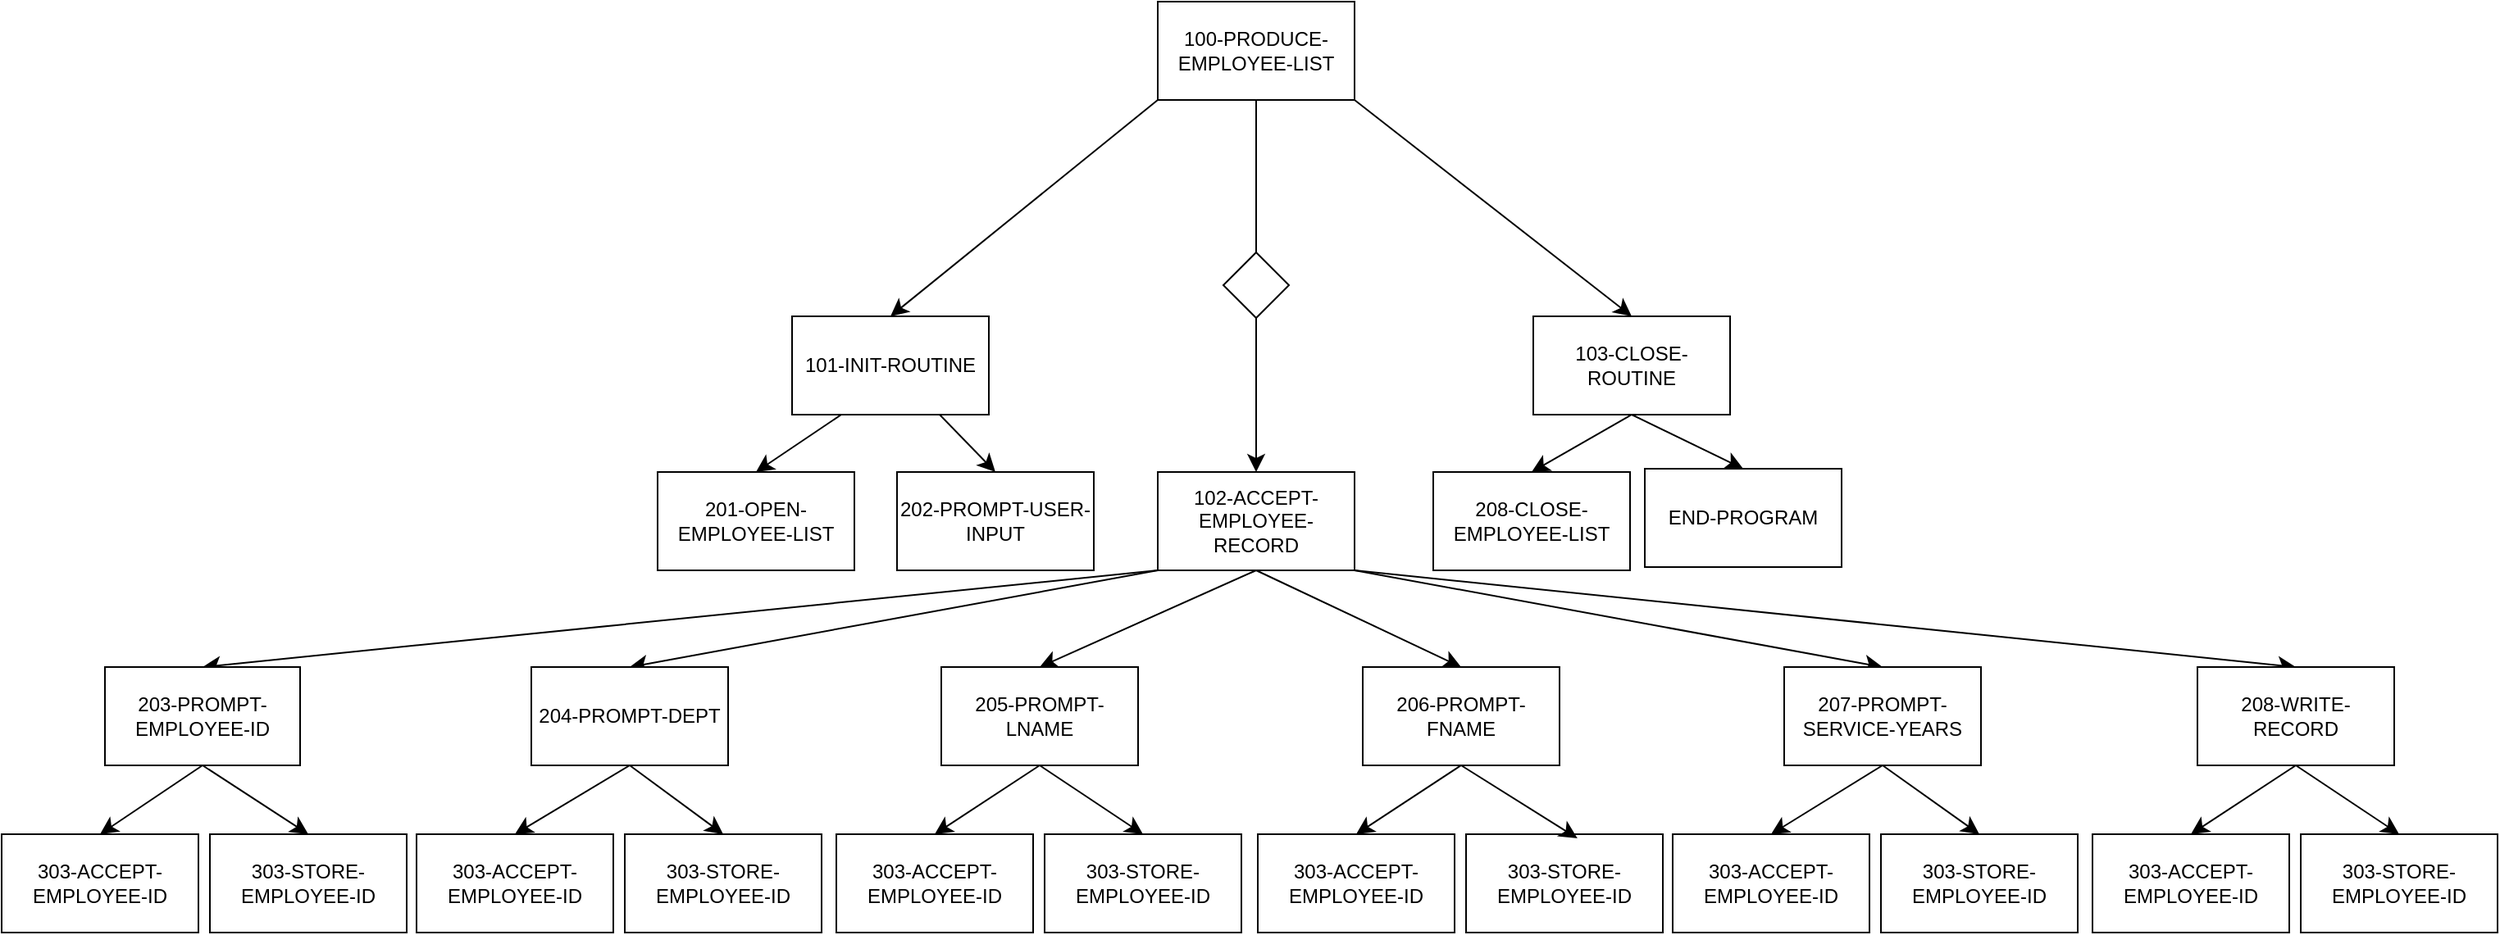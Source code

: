 <mxfile version="27.1.4">
  <diagram name="Page-1" id="BujZoUWbbAuTylbUrR1K">
    <mxGraphModel dx="1627" dy="1344" grid="0" gridSize="10" guides="1" tooltips="1" connect="1" arrows="1" fold="1" page="0" pageScale="1" pageWidth="850" pageHeight="1100" math="0" shadow="0">
      <root>
        <mxCell id="0" />
        <mxCell id="1" parent="0" />
        <mxCell id="QD17FKgBwL-icGlesGAo-3" style="edgeStyle=none;curved=1;rounded=0;orthogonalLoop=1;jettySize=auto;html=1;exitX=0;exitY=1;exitDx=0;exitDy=0;fontSize=12;startSize=8;endSize=8;entryX=0.5;entryY=0;entryDx=0;entryDy=0;" edge="1" parent="1" source="6ozQBMaHB9t8dY59FctQ-1" target="6ozQBMaHB9t8dY59FctQ-2">
          <mxGeometry relative="1" as="geometry" />
        </mxCell>
        <mxCell id="QD17FKgBwL-icGlesGAo-4" style="edgeStyle=none;curved=1;rounded=0;orthogonalLoop=1;jettySize=auto;html=1;fontSize=12;startSize=8;endSize=8;exitX=0.5;exitY=1;exitDx=0;exitDy=0;entryX=0.5;entryY=0;entryDx=0;entryDy=0;" edge="1" parent="1" source="6ozQBMaHB9t8dY59FctQ-1" target="6ozQBMaHB9t8dY59FctQ-3">
          <mxGeometry relative="1" as="geometry">
            <mxPoint x="119" y="-138" as="sourcePoint" />
            <mxPoint x="126" y="1" as="targetPoint" />
          </mxGeometry>
        </mxCell>
        <mxCell id="QD17FKgBwL-icGlesGAo-5" style="edgeStyle=none;curved=1;rounded=0;orthogonalLoop=1;jettySize=auto;html=1;exitX=1;exitY=1;exitDx=0;exitDy=0;entryX=0.5;entryY=0;entryDx=0;entryDy=0;fontSize=12;startSize=8;endSize=8;" edge="1" parent="1" source="6ozQBMaHB9t8dY59FctQ-1" target="6ozQBMaHB9t8dY59FctQ-4">
          <mxGeometry relative="1" as="geometry" />
        </mxCell>
        <mxCell id="6ozQBMaHB9t8dY59FctQ-1" value="&lt;div&gt;100-PRODUCE-EMPLOYEE-LIST&lt;/div&gt;" style="rounded=0;whiteSpace=wrap;html=1;" parent="1" vertex="1">
          <mxGeometry x="63" y="-191" width="120" height="60" as="geometry" />
        </mxCell>
        <mxCell id="QD17FKgBwL-icGlesGAo-1" style="edgeStyle=none;curved=1;rounded=0;orthogonalLoop=1;jettySize=auto;html=1;exitX=0.25;exitY=1;exitDx=0;exitDy=0;entryX=0.5;entryY=0;entryDx=0;entryDy=0;fontSize=12;startSize=8;endSize=8;" edge="1" parent="1" source="6ozQBMaHB9t8dY59FctQ-2" target="6ozQBMaHB9t8dY59FctQ-5">
          <mxGeometry relative="1" as="geometry" />
        </mxCell>
        <mxCell id="QD17FKgBwL-icGlesGAo-2" style="edgeStyle=none;curved=1;rounded=0;orthogonalLoop=1;jettySize=auto;html=1;exitX=0.75;exitY=1;exitDx=0;exitDy=0;entryX=0.5;entryY=0;entryDx=0;entryDy=0;fontSize=12;startSize=8;endSize=8;" edge="1" parent="1" source="6ozQBMaHB9t8dY59FctQ-2" target="6ozQBMaHB9t8dY59FctQ-6">
          <mxGeometry relative="1" as="geometry" />
        </mxCell>
        <mxCell id="6ozQBMaHB9t8dY59FctQ-2" value="&lt;div&gt;101-INIT-ROUTINE&lt;/div&gt;" style="rounded=0;whiteSpace=wrap;html=1;" parent="1" vertex="1">
          <mxGeometry x="-160" y="1" width="120" height="60" as="geometry" />
        </mxCell>
        <mxCell id="QD17FKgBwL-icGlesGAo-22" style="edgeStyle=none;curved=1;rounded=0;orthogonalLoop=1;jettySize=auto;html=1;exitX=0;exitY=1;exitDx=0;exitDy=0;entryX=0.5;entryY=0;entryDx=0;entryDy=0;fontSize=12;startSize=8;endSize=8;" edge="1" parent="1" source="6ozQBMaHB9t8dY59FctQ-3" target="QD17FKgBwL-icGlesGAo-7">
          <mxGeometry relative="1" as="geometry" />
        </mxCell>
        <mxCell id="QD17FKgBwL-icGlesGAo-26" style="edgeStyle=none;curved=1;rounded=0;orthogonalLoop=1;jettySize=auto;html=1;exitX=1;exitY=1;exitDx=0;exitDy=0;entryX=0.5;entryY=0;entryDx=0;entryDy=0;fontSize=12;startSize=8;endSize=8;" edge="1" parent="1" source="6ozQBMaHB9t8dY59FctQ-3" target="QD17FKgBwL-icGlesGAo-19">
          <mxGeometry relative="1" as="geometry" />
        </mxCell>
        <mxCell id="QD17FKgBwL-icGlesGAo-33" style="edgeStyle=none;curved=1;rounded=0;orthogonalLoop=1;jettySize=auto;html=1;exitX=1;exitY=1;exitDx=0;exitDy=0;entryX=0.5;entryY=0;entryDx=0;entryDy=0;fontSize=12;startSize=8;endSize=8;" edge="1" parent="1" source="6ozQBMaHB9t8dY59FctQ-3" target="QD17FKgBwL-icGlesGAo-32">
          <mxGeometry relative="1" as="geometry" />
        </mxCell>
        <mxCell id="QD17FKgBwL-icGlesGAo-34" style="edgeStyle=none;curved=1;rounded=0;orthogonalLoop=1;jettySize=auto;html=1;exitX=0;exitY=1;exitDx=0;exitDy=0;entryX=0.5;entryY=0;entryDx=0;entryDy=0;fontSize=12;startSize=8;endSize=8;" edge="1" parent="1" source="6ozQBMaHB9t8dY59FctQ-3" target="QD17FKgBwL-icGlesGAo-16">
          <mxGeometry relative="1" as="geometry" />
        </mxCell>
        <mxCell id="QD17FKgBwL-icGlesGAo-35" style="edgeStyle=none;curved=1;rounded=0;orthogonalLoop=1;jettySize=auto;html=1;exitX=0.5;exitY=1;exitDx=0;exitDy=0;entryX=0.5;entryY=0;entryDx=0;entryDy=0;fontSize=12;startSize=8;endSize=8;" edge="1" parent="1" source="6ozQBMaHB9t8dY59FctQ-3" target="QD17FKgBwL-icGlesGAo-17">
          <mxGeometry relative="1" as="geometry" />
        </mxCell>
        <mxCell id="QD17FKgBwL-icGlesGAo-38" style="edgeStyle=none;curved=1;rounded=0;orthogonalLoop=1;jettySize=auto;html=1;exitX=0.5;exitY=1;exitDx=0;exitDy=0;entryX=0.5;entryY=0;entryDx=0;entryDy=0;fontSize=12;startSize=8;endSize=8;" edge="1" parent="1" source="6ozQBMaHB9t8dY59FctQ-3" target="QD17FKgBwL-icGlesGAo-18">
          <mxGeometry relative="1" as="geometry" />
        </mxCell>
        <mxCell id="6ozQBMaHB9t8dY59FctQ-3" value="&lt;div&gt;102-ACCEPT-EMPLOYEE-RECORD&lt;/div&gt;" style="rounded=0;whiteSpace=wrap;html=1;" parent="1" vertex="1">
          <mxGeometry x="63" y="96" width="120" height="60" as="geometry" />
        </mxCell>
        <mxCell id="QD17FKgBwL-icGlesGAo-9" style="edgeStyle=none;curved=1;rounded=0;orthogonalLoop=1;jettySize=auto;html=1;exitX=0.5;exitY=1;exitDx=0;exitDy=0;entryX=0.5;entryY=0;entryDx=0;entryDy=0;fontSize=12;startSize=8;endSize=8;" edge="1" parent="1" source="6ozQBMaHB9t8dY59FctQ-4" target="QD17FKgBwL-icGlesGAo-8">
          <mxGeometry relative="1" as="geometry" />
        </mxCell>
        <mxCell id="QD17FKgBwL-icGlesGAo-10" style="edgeStyle=none;curved=1;rounded=0;orthogonalLoop=1;jettySize=auto;html=1;exitX=0.5;exitY=1;exitDx=0;exitDy=0;entryX=0.5;entryY=0;entryDx=0;entryDy=0;fontSize=12;startSize=8;endSize=8;" edge="1" parent="1" source="6ozQBMaHB9t8dY59FctQ-4" target="QD17FKgBwL-icGlesGAo-6">
          <mxGeometry relative="1" as="geometry" />
        </mxCell>
        <mxCell id="6ozQBMaHB9t8dY59FctQ-4" value="&lt;div&gt;103-CLOSE-ROUTINE&lt;/div&gt;" style="rounded=0;whiteSpace=wrap;html=1;" parent="1" vertex="1">
          <mxGeometry x="292" y="1" width="120" height="60" as="geometry" />
        </mxCell>
        <mxCell id="6ozQBMaHB9t8dY59FctQ-5" value="&lt;div&gt;201-OPEN-EMPLOYEE-LIST&lt;/div&gt;" style="rounded=0;whiteSpace=wrap;html=1;" parent="1" vertex="1">
          <mxGeometry x="-242" y="96" width="120" height="60" as="geometry" />
        </mxCell>
        <mxCell id="6ozQBMaHB9t8dY59FctQ-6" value="&lt;div&gt;202-PROMPT-USER-INPUT&lt;/div&gt;" style="rounded=0;whiteSpace=wrap;html=1;" parent="1" vertex="1">
          <mxGeometry x="-96" y="96" width="120" height="60" as="geometry" />
        </mxCell>
        <mxCell id="QD17FKgBwL-icGlesGAo-6" value="END-PROGRAM" style="rounded=0;whiteSpace=wrap;html=1;" vertex="1" parent="1">
          <mxGeometry x="360" y="94" width="120" height="60" as="geometry" />
        </mxCell>
        <mxCell id="QD17FKgBwL-icGlesGAo-41" style="edgeStyle=none;curved=1;rounded=0;orthogonalLoop=1;jettySize=auto;html=1;exitX=0.5;exitY=1;exitDx=0;exitDy=0;entryX=0.5;entryY=0;entryDx=0;entryDy=0;fontSize=12;startSize=8;endSize=8;" edge="1" parent="1" source="QD17FKgBwL-icGlesGAo-7" target="QD17FKgBwL-icGlesGAo-20">
          <mxGeometry relative="1" as="geometry" />
        </mxCell>
        <mxCell id="QD17FKgBwL-icGlesGAo-42" style="edgeStyle=none;curved=1;rounded=0;orthogonalLoop=1;jettySize=auto;html=1;exitX=0.5;exitY=1;exitDx=0;exitDy=0;entryX=0.5;entryY=0;entryDx=0;entryDy=0;fontSize=12;startSize=8;endSize=8;" edge="1" parent="1" source="QD17FKgBwL-icGlesGAo-7" target="QD17FKgBwL-icGlesGAo-21">
          <mxGeometry relative="1" as="geometry" />
        </mxCell>
        <mxCell id="QD17FKgBwL-icGlesGAo-7" value="&lt;div&gt;203-PROMPT-EMPLOYEE-ID&lt;/div&gt;" style="rounded=0;whiteSpace=wrap;html=1;" vertex="1" parent="1">
          <mxGeometry x="-579" y="215" width="119" height="60" as="geometry" />
        </mxCell>
        <mxCell id="QD17FKgBwL-icGlesGAo-8" value="208-CLOSE-EMPLOYEE-LIST" style="rounded=0;whiteSpace=wrap;html=1;" vertex="1" parent="1">
          <mxGeometry x="231" y="96" width="120" height="60" as="geometry" />
        </mxCell>
        <mxCell id="QD17FKgBwL-icGlesGAo-11" value="" style="rhombus;whiteSpace=wrap;html=1;" vertex="1" parent="1">
          <mxGeometry x="103" y="-38" width="40" height="40" as="geometry" />
        </mxCell>
        <mxCell id="QD17FKgBwL-icGlesGAo-45" style="edgeStyle=none;curved=1;rounded=0;orthogonalLoop=1;jettySize=auto;html=1;exitX=0.5;exitY=1;exitDx=0;exitDy=0;entryX=0.5;entryY=0;entryDx=0;entryDy=0;fontSize=12;startSize=8;endSize=8;" edge="1" parent="1" source="QD17FKgBwL-icGlesGAo-16" target="QD17FKgBwL-icGlesGAo-43">
          <mxGeometry relative="1" as="geometry" />
        </mxCell>
        <mxCell id="QD17FKgBwL-icGlesGAo-46" style="edgeStyle=none;curved=1;rounded=0;orthogonalLoop=1;jettySize=auto;html=1;exitX=0.5;exitY=1;exitDx=0;exitDy=0;entryX=0.5;entryY=0;entryDx=0;entryDy=0;fontSize=12;startSize=8;endSize=8;" edge="1" parent="1" source="QD17FKgBwL-icGlesGAo-16" target="QD17FKgBwL-icGlesGAo-44">
          <mxGeometry relative="1" as="geometry" />
        </mxCell>
        <mxCell id="QD17FKgBwL-icGlesGAo-16" value="&lt;div&gt;204-PROMPT-DEPT&lt;/div&gt;" style="rounded=0;whiteSpace=wrap;html=1;" vertex="1" parent="1">
          <mxGeometry x="-319" y="215" width="120" height="60" as="geometry" />
        </mxCell>
        <mxCell id="QD17FKgBwL-icGlesGAo-57" style="edgeStyle=none;curved=1;rounded=0;orthogonalLoop=1;jettySize=auto;html=1;exitX=0.5;exitY=1;exitDx=0;exitDy=0;entryX=0.5;entryY=0;entryDx=0;entryDy=0;fontSize=12;startSize=8;endSize=8;" edge="1" parent="1" source="QD17FKgBwL-icGlesGAo-17" target="QD17FKgBwL-icGlesGAo-51">
          <mxGeometry relative="1" as="geometry" />
        </mxCell>
        <mxCell id="QD17FKgBwL-icGlesGAo-17" value="&lt;div&gt;206-PROMPT-FNAME&lt;/div&gt;" style="rounded=0;whiteSpace=wrap;html=1;" vertex="1" parent="1">
          <mxGeometry x="188" y="215" width="120" height="60" as="geometry" />
        </mxCell>
        <mxCell id="QD17FKgBwL-icGlesGAo-49" style="edgeStyle=none;curved=1;rounded=0;orthogonalLoop=1;jettySize=auto;html=1;exitX=0.5;exitY=1;exitDx=0;exitDy=0;entryX=0.5;entryY=0;entryDx=0;entryDy=0;fontSize=12;startSize=8;endSize=8;" edge="1" parent="1" source="QD17FKgBwL-icGlesGAo-18" target="QD17FKgBwL-icGlesGAo-47">
          <mxGeometry relative="1" as="geometry" />
        </mxCell>
        <mxCell id="QD17FKgBwL-icGlesGAo-50" style="edgeStyle=none;curved=1;rounded=0;orthogonalLoop=1;jettySize=auto;html=1;exitX=0.5;exitY=1;exitDx=0;exitDy=0;entryX=0.5;entryY=0;entryDx=0;entryDy=0;fontSize=12;startSize=8;endSize=8;" edge="1" parent="1" source="QD17FKgBwL-icGlesGAo-18" target="QD17FKgBwL-icGlesGAo-48">
          <mxGeometry relative="1" as="geometry" />
        </mxCell>
        <mxCell id="QD17FKgBwL-icGlesGAo-18" value="&lt;div&gt;205-PROMPT-LNAME&lt;/div&gt;" style="rounded=0;whiteSpace=wrap;html=1;" vertex="1" parent="1">
          <mxGeometry x="-69" y="215" width="120" height="60" as="geometry" />
        </mxCell>
        <mxCell id="QD17FKgBwL-icGlesGAo-59" style="edgeStyle=none;curved=1;rounded=0;orthogonalLoop=1;jettySize=auto;html=1;exitX=0.5;exitY=1;exitDx=0;exitDy=0;entryX=0.5;entryY=0;entryDx=0;entryDy=0;fontSize=12;startSize=8;endSize=8;" edge="1" parent="1" source="QD17FKgBwL-icGlesGAo-19" target="QD17FKgBwL-icGlesGAo-53">
          <mxGeometry relative="1" as="geometry" />
        </mxCell>
        <mxCell id="QD17FKgBwL-icGlesGAo-60" style="edgeStyle=none;curved=1;rounded=0;orthogonalLoop=1;jettySize=auto;html=1;exitX=0.5;exitY=1;exitDx=0;exitDy=0;entryX=0.5;entryY=0;entryDx=0;entryDy=0;fontSize=12;startSize=8;endSize=8;" edge="1" parent="1" source="QD17FKgBwL-icGlesGAo-19" target="QD17FKgBwL-icGlesGAo-54">
          <mxGeometry relative="1" as="geometry" />
        </mxCell>
        <mxCell id="QD17FKgBwL-icGlesGAo-19" value="&lt;div&gt;207-PROMPT-SERVICE-YEARS&lt;/div&gt;" style="rounded=0;whiteSpace=wrap;html=1;" vertex="1" parent="1">
          <mxGeometry x="445" y="215" width="120" height="60" as="geometry" />
        </mxCell>
        <mxCell id="QD17FKgBwL-icGlesGAo-20" value="&lt;div&gt;303-ACCEPT-EMPLOYEE-ID&lt;/div&gt;" style="rounded=0;whiteSpace=wrap;html=1;" vertex="1" parent="1">
          <mxGeometry x="-642" y="317" width="120" height="60" as="geometry" />
        </mxCell>
        <mxCell id="QD17FKgBwL-icGlesGAo-21" value="&lt;div&gt;303-STORE-EMPLOYEE-ID&lt;/div&gt;" style="rounded=0;whiteSpace=wrap;html=1;" vertex="1" parent="1">
          <mxGeometry x="-515" y="317" width="120" height="60" as="geometry" />
        </mxCell>
        <mxCell id="QD17FKgBwL-icGlesGAo-61" style="edgeStyle=none;curved=1;rounded=0;orthogonalLoop=1;jettySize=auto;html=1;exitX=0.5;exitY=1;exitDx=0;exitDy=0;entryX=0.5;entryY=0;entryDx=0;entryDy=0;fontSize=12;startSize=8;endSize=8;" edge="1" parent="1" source="QD17FKgBwL-icGlesGAo-32" target="QD17FKgBwL-icGlesGAo-55">
          <mxGeometry relative="1" as="geometry" />
        </mxCell>
        <mxCell id="QD17FKgBwL-icGlesGAo-62" style="edgeStyle=none;curved=1;rounded=0;orthogonalLoop=1;jettySize=auto;html=1;exitX=0.5;exitY=1;exitDx=0;exitDy=0;entryX=0.5;entryY=0;entryDx=0;entryDy=0;fontSize=12;startSize=8;endSize=8;" edge="1" parent="1" source="QD17FKgBwL-icGlesGAo-32" target="QD17FKgBwL-icGlesGAo-56">
          <mxGeometry relative="1" as="geometry" />
        </mxCell>
        <mxCell id="QD17FKgBwL-icGlesGAo-32" value="&lt;div&gt;208-WRITE-RECORD&lt;/div&gt;" style="rounded=0;whiteSpace=wrap;html=1;" vertex="1" parent="1">
          <mxGeometry x="697" y="215" width="120" height="60" as="geometry" />
        </mxCell>
        <mxCell id="QD17FKgBwL-icGlesGAo-43" value="&lt;div&gt;303-ACCEPT-EMPLOYEE-ID&lt;/div&gt;" style="rounded=0;whiteSpace=wrap;html=1;" vertex="1" parent="1">
          <mxGeometry x="-389" y="317" width="120" height="60" as="geometry" />
        </mxCell>
        <mxCell id="QD17FKgBwL-icGlesGAo-44" value="&lt;div&gt;303-STORE-EMPLOYEE-ID&lt;/div&gt;" style="rounded=0;whiteSpace=wrap;html=1;" vertex="1" parent="1">
          <mxGeometry x="-262" y="317" width="120" height="60" as="geometry" />
        </mxCell>
        <mxCell id="QD17FKgBwL-icGlesGAo-47" value="&lt;div&gt;303-ACCEPT-EMPLOYEE-ID&lt;/div&gt;" style="rounded=0;whiteSpace=wrap;html=1;" vertex="1" parent="1">
          <mxGeometry x="-133" y="317" width="120" height="60" as="geometry" />
        </mxCell>
        <mxCell id="QD17FKgBwL-icGlesGAo-48" value="&lt;div&gt;303-STORE-EMPLOYEE-ID&lt;/div&gt;" style="rounded=0;whiteSpace=wrap;html=1;" vertex="1" parent="1">
          <mxGeometry x="-6" y="317" width="120" height="60" as="geometry" />
        </mxCell>
        <mxCell id="QD17FKgBwL-icGlesGAo-51" value="&lt;div&gt;303-ACCEPT-EMPLOYEE-ID&lt;/div&gt;" style="rounded=0;whiteSpace=wrap;html=1;" vertex="1" parent="1">
          <mxGeometry x="124" y="317" width="120" height="60" as="geometry" />
        </mxCell>
        <mxCell id="QD17FKgBwL-icGlesGAo-52" value="&lt;div&gt;303-STORE-EMPLOYEE-ID&lt;/div&gt;" style="rounded=0;whiteSpace=wrap;html=1;" vertex="1" parent="1">
          <mxGeometry x="251" y="317" width="120" height="60" as="geometry" />
        </mxCell>
        <mxCell id="QD17FKgBwL-icGlesGAo-53" value="&lt;div&gt;303-ACCEPT-EMPLOYEE-ID&lt;/div&gt;" style="rounded=0;whiteSpace=wrap;html=1;" vertex="1" parent="1">
          <mxGeometry x="377" y="317" width="120" height="60" as="geometry" />
        </mxCell>
        <mxCell id="QD17FKgBwL-icGlesGAo-54" value="&lt;div&gt;303-STORE-EMPLOYEE-ID&lt;/div&gt;" style="rounded=0;whiteSpace=wrap;html=1;" vertex="1" parent="1">
          <mxGeometry x="504" y="317" width="120" height="60" as="geometry" />
        </mxCell>
        <mxCell id="QD17FKgBwL-icGlesGAo-55" value="&lt;div&gt;303-ACCEPT-EMPLOYEE-ID&lt;/div&gt;" style="rounded=0;whiteSpace=wrap;html=1;" vertex="1" parent="1">
          <mxGeometry x="633" y="317" width="120" height="60" as="geometry" />
        </mxCell>
        <mxCell id="QD17FKgBwL-icGlesGAo-56" value="&lt;div&gt;303-STORE-EMPLOYEE-ID&lt;/div&gt;" style="rounded=0;whiteSpace=wrap;html=1;" vertex="1" parent="1">
          <mxGeometry x="760" y="317" width="120" height="60" as="geometry" />
        </mxCell>
        <mxCell id="QD17FKgBwL-icGlesGAo-58" style="edgeStyle=none;curved=1;rounded=0;orthogonalLoop=1;jettySize=auto;html=1;exitX=0.5;exitY=1;exitDx=0;exitDy=0;entryX=0.566;entryY=0.042;entryDx=0;entryDy=0;entryPerimeter=0;fontSize=12;startSize=8;endSize=8;" edge="1" parent="1" source="QD17FKgBwL-icGlesGAo-17" target="QD17FKgBwL-icGlesGAo-52">
          <mxGeometry relative="1" as="geometry" />
        </mxCell>
      </root>
    </mxGraphModel>
  </diagram>
</mxfile>
